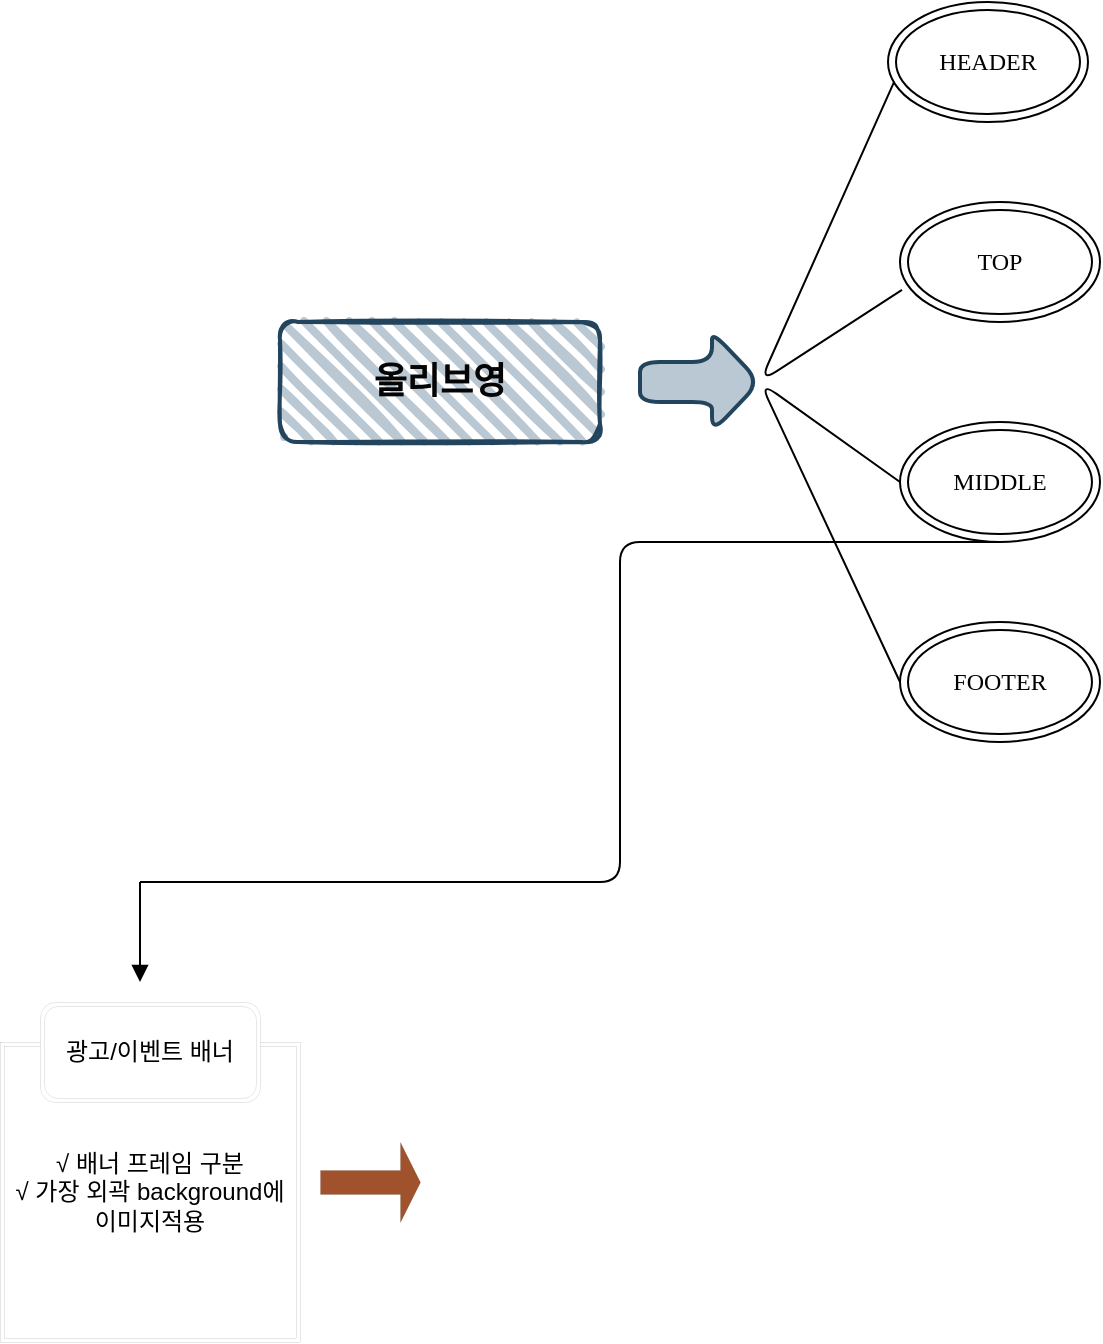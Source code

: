 <mxfile version="18.1.1" type="google"><diagram id="C5RBs43oDa-KdzZeNtuy" name="Page-1"><mxGraphModel grid="1" page="1" gridSize="10" guides="1" tooltips="1" connect="1" arrows="1" fold="1" pageScale="1" pageWidth="827" pageHeight="1169" math="0" shadow="0"><root><mxCell id="WIyWlLk6GJQsqaUBKTNV-0"/><mxCell id="WIyWlLk6GJQsqaUBKTNV-1" parent="WIyWlLk6GJQsqaUBKTNV-0"/><mxCell id="6FXjo-gwzn4mHWqOg_Dw-1" value="&lt;h2&gt;&lt;font face=&quot;Tahoma&quot; color=&quot;#050505&quot;&gt;올리브영&lt;/font&gt;&lt;/h2&gt;" style="rounded=1;whiteSpace=wrap;html=1;strokeWidth=2;fillWeight=4;hachureGap=8;hachureAngle=45;sketch=1;fillColor=#bac8d3;strokeColor=#23445d;" vertex="1" parent="WIyWlLk6GJQsqaUBKTNV-1"><mxGeometry x="170" y="170" width="160" height="60" as="geometry"/></mxCell><mxCell id="6FXjo-gwzn4mHWqOg_Dw-5" value="" style="shape=singleArrow;whiteSpace=wrap;html=1;arrowWidth=0.4;arrowSize=0.4;rounded=1;strokeWidth=2;fillWeight=4;hachureGap=8;hachureAngle=45;sketch=0;fillColor=#bac8d3;strokeColor=#23445d;" vertex="1" parent="WIyWlLk6GJQsqaUBKTNV-1"><mxGeometry x="350" y="175" width="60" height="50" as="geometry"/></mxCell><mxCell id="6FXjo-gwzn4mHWqOg_Dw-7" value="HEADER" style="ellipse;shape=doubleEllipse;whiteSpace=wrap;html=1;rounded=0;sketch=0;fontFamily=Tahoma;" vertex="1" parent="WIyWlLk6GJQsqaUBKTNV-1"><mxGeometry x="474" y="10" width="100" height="60" as="geometry"/></mxCell><mxCell id="6FXjo-gwzn4mHWqOg_Dw-8" value="TOP" style="ellipse;shape=doubleEllipse;whiteSpace=wrap;html=1;rounded=0;sketch=0;fontFamily=Tahoma;" vertex="1" parent="WIyWlLk6GJQsqaUBKTNV-1"><mxGeometry x="480" y="110" width="100" height="60" as="geometry"/></mxCell><mxCell id="6FXjo-gwzn4mHWqOg_Dw-9" value="MIDDLE" style="ellipse;shape=doubleEllipse;whiteSpace=wrap;html=1;rounded=0;sketch=0;fontFamily=Tahoma;" vertex="1" parent="WIyWlLk6GJQsqaUBKTNV-1"><mxGeometry x="480" y="220" width="100" height="60" as="geometry"/></mxCell><mxCell id="6FXjo-gwzn4mHWqOg_Dw-10" value="FOOTER" style="ellipse;shape=doubleEllipse;whiteSpace=wrap;html=1;rounded=0;sketch=0;fontFamily=Tahoma;" vertex="1" parent="WIyWlLk6GJQsqaUBKTNV-1"><mxGeometry x="480" y="320" width="100" height="60" as="geometry"/></mxCell><mxCell id="6FXjo-gwzn4mHWqOg_Dw-11" value="" style="endArrow=none;html=1;rounded=1;sketch=0;fontFamily=Tahoma;curved=0;entryX=0.03;entryY=0.667;entryDx=0;entryDy=0;entryPerimeter=0;exitX=0.01;exitY=0.733;exitDx=0;exitDy=0;exitPerimeter=0;" edge="1" parent="WIyWlLk6GJQsqaUBKTNV-1" source="6FXjo-gwzn4mHWqOg_Dw-8" target="6FXjo-gwzn4mHWqOg_Dw-7"><mxGeometry width="50" height="50" relative="1" as="geometry"><mxPoint x="530" y="260" as="sourcePoint"/><mxPoint x="580" y="210" as="targetPoint"/><Array as="points"><mxPoint x="410" y="200"/></Array></mxGeometry></mxCell><mxCell id="6FXjo-gwzn4mHWqOg_Dw-12" value="" style="endArrow=none;html=1;rounded=1;sketch=0;fontFamily=Tahoma;curved=0;entryX=0;entryY=0.5;entryDx=0;entryDy=0;exitX=0;exitY=0.5;exitDx=0;exitDy=0;" edge="1" parent="WIyWlLk6GJQsqaUBKTNV-1" source="6FXjo-gwzn4mHWqOg_Dw-9" target="6FXjo-gwzn4mHWqOg_Dw-10"><mxGeometry width="50" height="50" relative="1" as="geometry"><mxPoint x="491" y="163.98" as="sourcePoint"/><mxPoint x="487" y="60.02" as="targetPoint"/><Array as="points"><mxPoint x="410" y="200"/></Array></mxGeometry></mxCell><mxCell id="6FXjo-gwzn4mHWqOg_Dw-25" value="" style="edgeStyle=elbowEdgeStyle;elbow=horizontal;endArrow=none;html=1;rounded=1;sketch=0;curved=0;endFill=0;exitX=0.5;exitY=1;exitDx=0;exitDy=0;" edge="1" parent="WIyWlLk6GJQsqaUBKTNV-1" source="6FXjo-gwzn4mHWqOg_Dw-9"><mxGeometry width="50" height="50" relative="1" as="geometry"><mxPoint x="420" y="250" as="sourcePoint"/><mxPoint x="100" y="450" as="targetPoint"/><Array as="points"><mxPoint x="340" y="360"/><mxPoint x="390" y="380"/></Array></mxGeometry></mxCell><mxCell id="6FXjo-gwzn4mHWqOg_Dw-27" value="√ 배너 프레임 구분&lt;br&gt;√ 가장 외곽 background에&lt;br&gt;이미지적용" style="shape=ext;double=1;whiteSpace=wrap;html=1;aspect=fixed;rounded=0;sketch=0;strokeWidth=0;" vertex="1" parent="WIyWlLk6GJQsqaUBKTNV-1"><mxGeometry x="30" y="530" width="150" height="150" as="geometry"/></mxCell><mxCell id="6FXjo-gwzn4mHWqOg_Dw-26" value="광고/이벤트 배너" style="shape=ext;double=1;rounded=1;whiteSpace=wrap;html=1;sketch=0;strokeWidth=0;" vertex="1" parent="WIyWlLk6GJQsqaUBKTNV-1"><mxGeometry x="50" y="510" width="110" height="50" as="geometry"/></mxCell><mxCell id="6FXjo-gwzn4mHWqOg_Dw-30" value="" style="edgeStyle=segmentEdgeStyle;endArrow=block;html=1;rounded=1;sketch=0;curved=0;endFill=1;" edge="1" parent="WIyWlLk6GJQsqaUBKTNV-1"><mxGeometry width="50" height="50" relative="1" as="geometry"><mxPoint x="100" y="450" as="sourcePoint"/><mxPoint x="100" y="500" as="targetPoint"/></mxGeometry></mxCell><mxCell id="6FXjo-gwzn4mHWqOg_Dw-31" value="" style="shape=singleArrow;whiteSpace=wrap;html=1;rounded=0;sketch=0;strokeWidth=0;fillColor=#a0522d;strokeColor=#0A0A0A;fontColor=#ffffff;" vertex="1" parent="WIyWlLk6GJQsqaUBKTNV-1"><mxGeometry x="190" y="580" width="50" height="40" as="geometry"/></mxCell></root></mxGraphModel></diagram></mxfile>